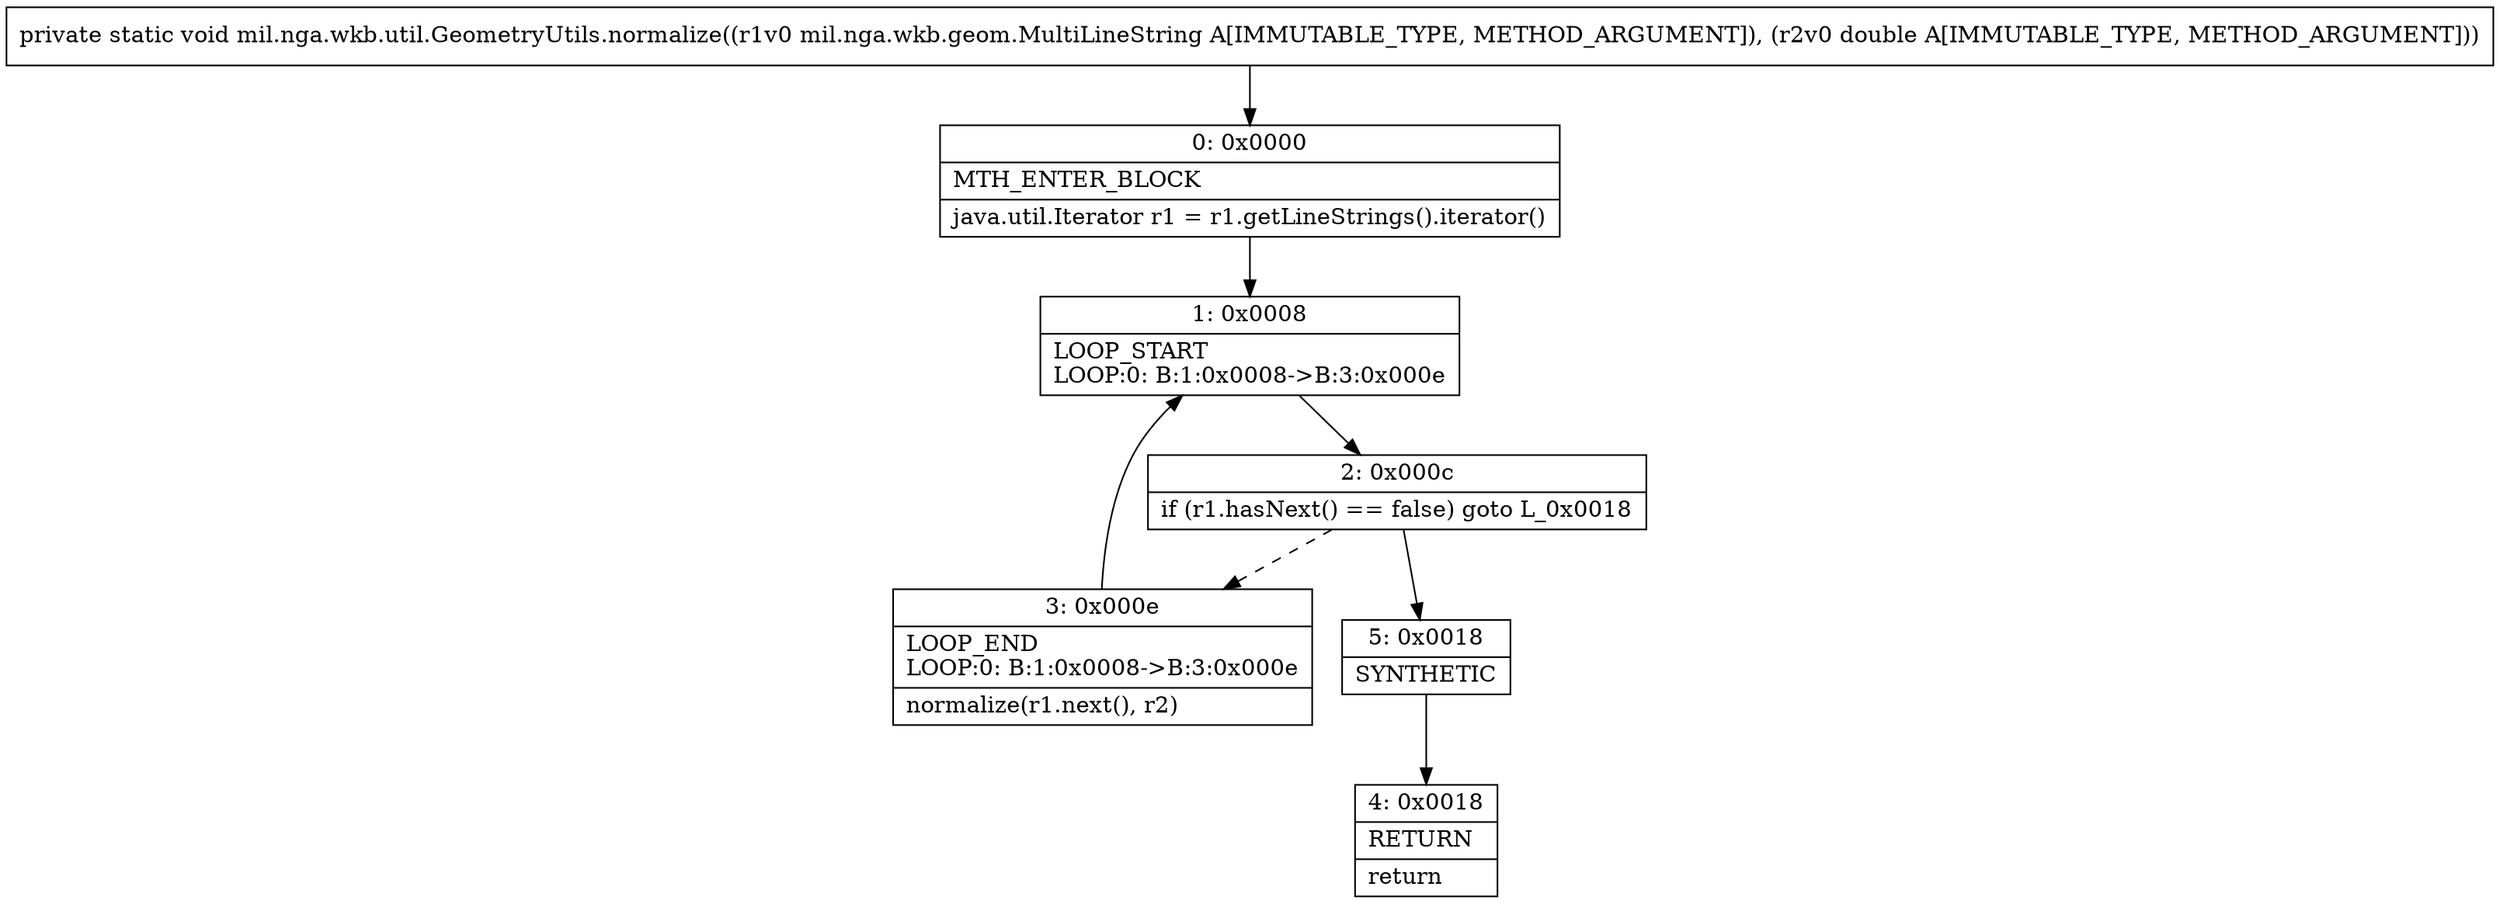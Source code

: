 digraph "CFG formil.nga.wkb.util.GeometryUtils.normalize(Lmil\/nga\/wkb\/geom\/MultiLineString;D)V" {
Node_0 [shape=record,label="{0\:\ 0x0000|MTH_ENTER_BLOCK\l|java.util.Iterator r1 = r1.getLineStrings().iterator()\l}"];
Node_1 [shape=record,label="{1\:\ 0x0008|LOOP_START\lLOOP:0: B:1:0x0008\-\>B:3:0x000e\l}"];
Node_2 [shape=record,label="{2\:\ 0x000c|if (r1.hasNext() == false) goto L_0x0018\l}"];
Node_3 [shape=record,label="{3\:\ 0x000e|LOOP_END\lLOOP:0: B:1:0x0008\-\>B:3:0x000e\l|normalize(r1.next(), r2)\l}"];
Node_4 [shape=record,label="{4\:\ 0x0018|RETURN\l|return\l}"];
Node_5 [shape=record,label="{5\:\ 0x0018|SYNTHETIC\l}"];
MethodNode[shape=record,label="{private static void mil.nga.wkb.util.GeometryUtils.normalize((r1v0 mil.nga.wkb.geom.MultiLineString A[IMMUTABLE_TYPE, METHOD_ARGUMENT]), (r2v0 double A[IMMUTABLE_TYPE, METHOD_ARGUMENT])) }"];
MethodNode -> Node_0;
Node_0 -> Node_1;
Node_1 -> Node_2;
Node_2 -> Node_3[style=dashed];
Node_2 -> Node_5;
Node_3 -> Node_1;
Node_5 -> Node_4;
}

